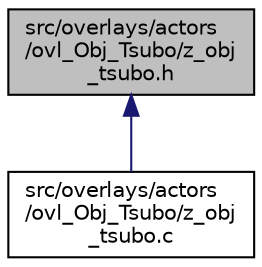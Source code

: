 digraph "src/overlays/actors/ovl_Obj_Tsubo/z_obj_tsubo.h"
{
 // LATEX_PDF_SIZE
  edge [fontname="Helvetica",fontsize="10",labelfontname="Helvetica",labelfontsize="10"];
  node [fontname="Helvetica",fontsize="10",shape=record];
  Node1 [label="src/overlays/actors\l/ovl_Obj_Tsubo/z_obj\l_tsubo.h",height=0.2,width=0.4,color="black", fillcolor="grey75", style="filled", fontcolor="black",tooltip=" "];
  Node1 -> Node2 [dir="back",color="midnightblue",fontsize="10",style="solid",fontname="Helvetica"];
  Node2 [label="src/overlays/actors\l/ovl_Obj_Tsubo/z_obj\l_tsubo.c",height=0.2,width=0.4,color="black", fillcolor="white", style="filled",URL="$d9/d15/z__obj__tsubo_8c.html",tooltip=" "];
}
